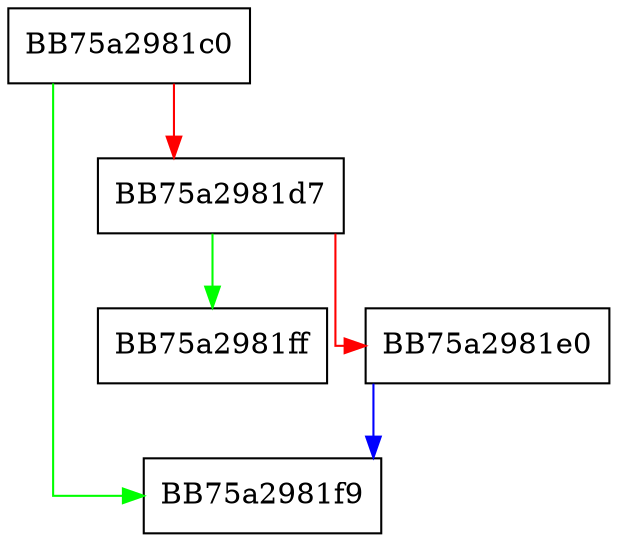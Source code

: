digraph sqlite3VdbeSetP4KeyInfo {
  node [shape="box"];
  graph [splines=ortho];
  BB75a2981c0 -> BB75a2981f9 [color="green"];
  BB75a2981c0 -> BB75a2981d7 [color="red"];
  BB75a2981d7 -> BB75a2981ff [color="green"];
  BB75a2981d7 -> BB75a2981e0 [color="red"];
  BB75a2981e0 -> BB75a2981f9 [color="blue"];
}